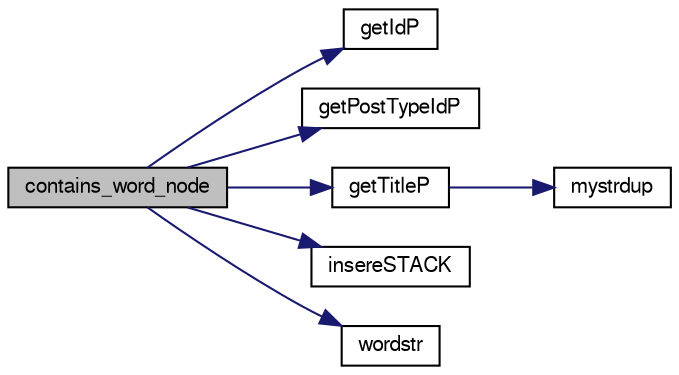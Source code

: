 digraph "contains_word_node"
{
  edge [fontname="FreeSans",fontsize="10",labelfontname="FreeSans",labelfontsize="10"];
  node [fontname="FreeSans",fontsize="10",shape=record];
  rankdir="LR";
  Node1 [label="contains_word_node",height=0.2,width=0.4,color="black", fillcolor="grey75", style="filled", fontcolor="black"];
  Node1 -> Node2 [color="midnightblue",fontsize="10",style="solid",fontname="FreeSans"];
  Node2 [label="getIdP",height=0.2,width=0.4,color="black", fillcolor="white", style="filled",URL="$mypost_8c.html#afa0a87d0e3edc6a72af78a5dca815fd3",tooltip="Função que obtém o Id de um post. "];
  Node1 -> Node3 [color="midnightblue",fontsize="10",style="solid",fontname="FreeSans"];
  Node3 [label="getPostTypeIdP",height=0.2,width=0.4,color="black", fillcolor="white", style="filled",URL="$mypost_8c.html#a514d82e76edef763f417b1a75d92939e",tooltip="Função que obtém o TypeId de um post. "];
  Node1 -> Node4 [color="midnightblue",fontsize="10",style="solid",fontname="FreeSans"];
  Node4 [label="getTitleP",height=0.2,width=0.4,color="black", fillcolor="white", style="filled",URL="$mypost_8c.html#ae9db454692841ddbc796cbaf34327d49",tooltip="Função que obtém o título de um post. "];
  Node4 -> Node5 [color="midnightblue",fontsize="10",style="solid",fontname="FreeSans"];
  Node5 [label="mystrdup",height=0.2,width=0.4,color="black", fillcolor="white", style="filled",URL="$common_8c.html#aaec695d4d3f73b13b968950d7857116d"];
  Node1 -> Node6 [color="midnightblue",fontsize="10",style="solid",fontname="FreeSans"];
  Node6 [label="insereSTACK",height=0.2,width=0.4,color="black", fillcolor="white", style="filled",URL="$myheap_8c.html#ab981b6fd5642e51aa82b38fa4e046d7d",tooltip="Função insere um elemento na stack. "];
  Node1 -> Node7 [color="midnightblue",fontsize="10",style="solid",fontname="FreeSans"];
  Node7 [label="wordstr",height=0.2,width=0.4,color="black", fillcolor="white", style="filled",URL="$common_8c.html#a2165dab88aa6f64e4097d415ab9b54dc",tooltip="Função que verificar se uma palavra existe numa string. "];
}

